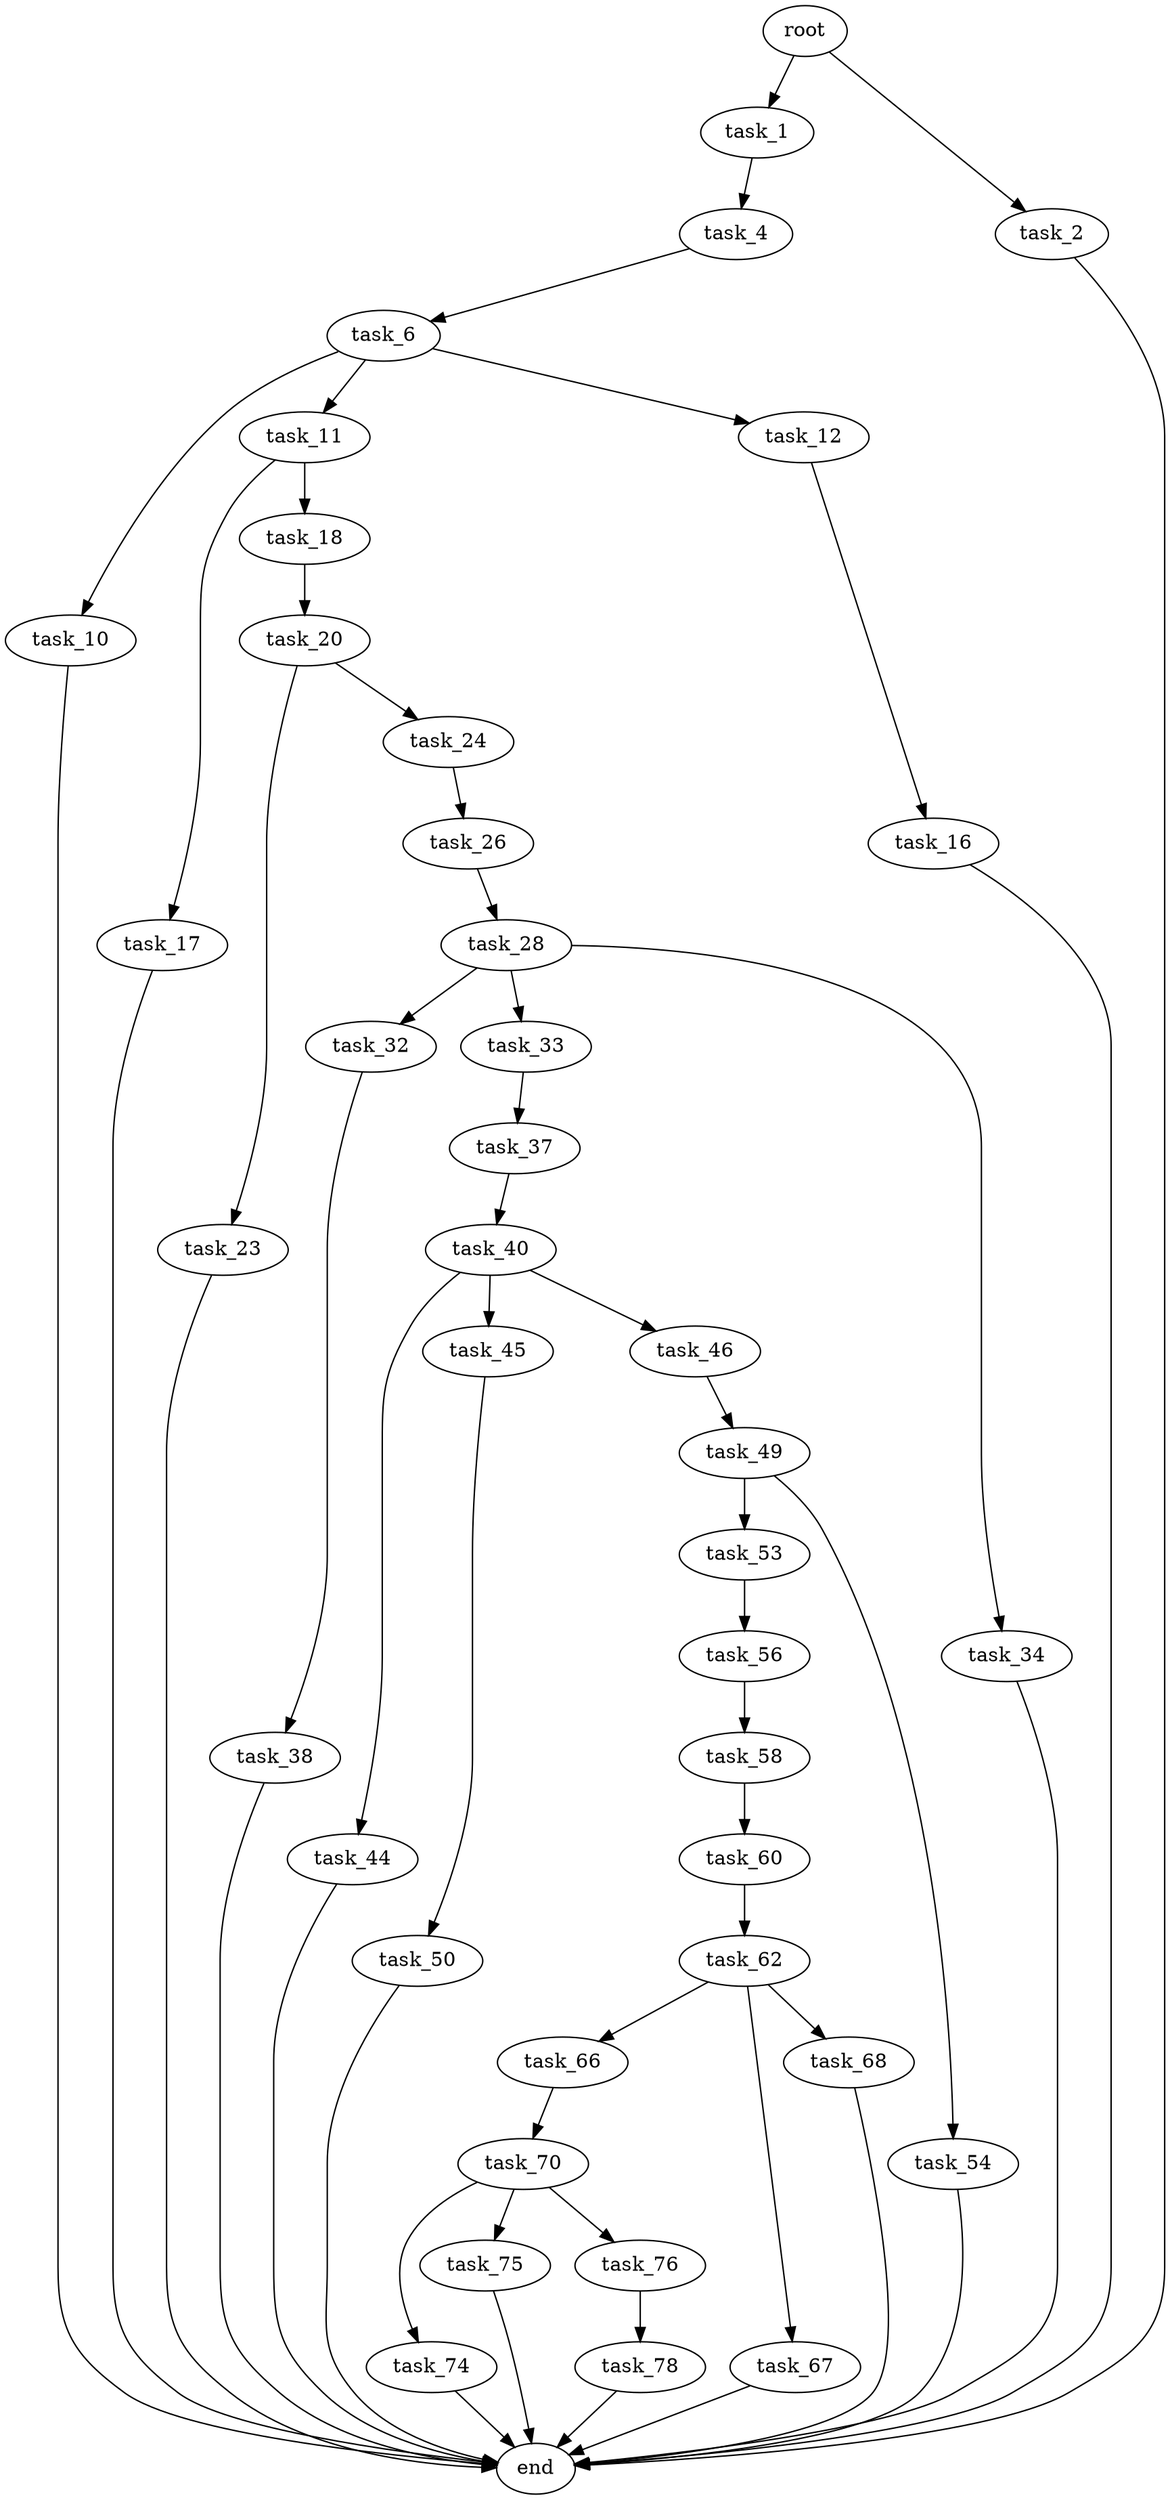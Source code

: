 digraph G {
  root [size="0.000000"];
  task_1 [size="11439187044.000000"];
  task_2 [size="3382183234.000000"];
  task_4 [size="549755813888.000000"];
  task_6 [size="28991029248.000000"];
  task_10 [size="2910192577.000000"];
  task_11 [size="68719476736.000000"];
  task_12 [size="3552669628.000000"];
  task_16 [size="68719476736.000000"];
  task_17 [size="24050169505.000000"];
  task_18 [size="431219930983.000000"];
  task_20 [size="28991029248.000000"];
  task_23 [size="13978651184.000000"];
  task_24 [size="269841086239.000000"];
  task_26 [size="235869212567.000000"];
  task_28 [size="2314300753.000000"];
  task_32 [size="3374131956.000000"];
  task_33 [size="651255579919.000000"];
  task_34 [size="37449199749.000000"];
  task_37 [size="3104243395.000000"];
  task_38 [size="8589934592.000000"];
  task_40 [size="68719476736.000000"];
  task_44 [size="1690520633.000000"];
  task_45 [size="549755813888.000000"];
  task_46 [size="547965445374.000000"];
  task_49 [size="15406220595.000000"];
  task_50 [size="4639187963.000000"];
  task_53 [size="782757789696.000000"];
  task_54 [size="10890960154.000000"];
  task_56 [size="3563881501.000000"];
  task_58 [size="38488732272.000000"];
  task_60 [size="481412595631.000000"];
  task_62 [size="177470629253.000000"];
  task_66 [size="206970899591.000000"];
  task_67 [size="368293445632.000000"];
  task_68 [size="395773397110.000000"];
  task_70 [size="7390922278.000000"];
  task_74 [size="68719476736.000000"];
  task_75 [size="549755813888.000000"];
  task_76 [size="126580783050.000000"];
  task_78 [size="1378642858.000000"];
  end [size="0.000000"];

  root -> task_1 [size="1.000000"];
  root -> task_2 [size="1.000000"];
  task_1 -> task_4 [size="536870912.000000"];
  task_2 -> end [size="1.000000"];
  task_4 -> task_6 [size="536870912.000000"];
  task_6 -> task_10 [size="75497472.000000"];
  task_6 -> task_11 [size="75497472.000000"];
  task_6 -> task_12 [size="75497472.000000"];
  task_10 -> end [size="1.000000"];
  task_11 -> task_17 [size="134217728.000000"];
  task_11 -> task_18 [size="134217728.000000"];
  task_12 -> task_16 [size="75497472.000000"];
  task_16 -> end [size="1.000000"];
  task_17 -> end [size="1.000000"];
  task_18 -> task_20 [size="679477248.000000"];
  task_20 -> task_23 [size="75497472.000000"];
  task_20 -> task_24 [size="75497472.000000"];
  task_23 -> end [size="1.000000"];
  task_24 -> task_26 [size="209715200.000000"];
  task_26 -> task_28 [size="209715200.000000"];
  task_28 -> task_32 [size="75497472.000000"];
  task_28 -> task_33 [size="75497472.000000"];
  task_28 -> task_34 [size="75497472.000000"];
  task_32 -> task_38 [size="134217728.000000"];
  task_33 -> task_37 [size="411041792.000000"];
  task_34 -> end [size="1.000000"];
  task_37 -> task_40 [size="209715200.000000"];
  task_38 -> end [size="1.000000"];
  task_40 -> task_44 [size="134217728.000000"];
  task_40 -> task_45 [size="134217728.000000"];
  task_40 -> task_46 [size="134217728.000000"];
  task_44 -> end [size="1.000000"];
  task_45 -> task_50 [size="536870912.000000"];
  task_46 -> task_49 [size="411041792.000000"];
  task_49 -> task_53 [size="301989888.000000"];
  task_49 -> task_54 [size="301989888.000000"];
  task_50 -> end [size="1.000000"];
  task_53 -> task_56 [size="679477248.000000"];
  task_54 -> end [size="1.000000"];
  task_56 -> task_58 [size="134217728.000000"];
  task_58 -> task_60 [size="679477248.000000"];
  task_60 -> task_62 [size="411041792.000000"];
  task_62 -> task_66 [size="411041792.000000"];
  task_62 -> task_67 [size="411041792.000000"];
  task_62 -> task_68 [size="411041792.000000"];
  task_66 -> task_70 [size="536870912.000000"];
  task_67 -> end [size="1.000000"];
  task_68 -> end [size="1.000000"];
  task_70 -> task_74 [size="536870912.000000"];
  task_70 -> task_75 [size="536870912.000000"];
  task_70 -> task_76 [size="536870912.000000"];
  task_74 -> end [size="1.000000"];
  task_75 -> end [size="1.000000"];
  task_76 -> task_78 [size="411041792.000000"];
  task_78 -> end [size="1.000000"];
}
